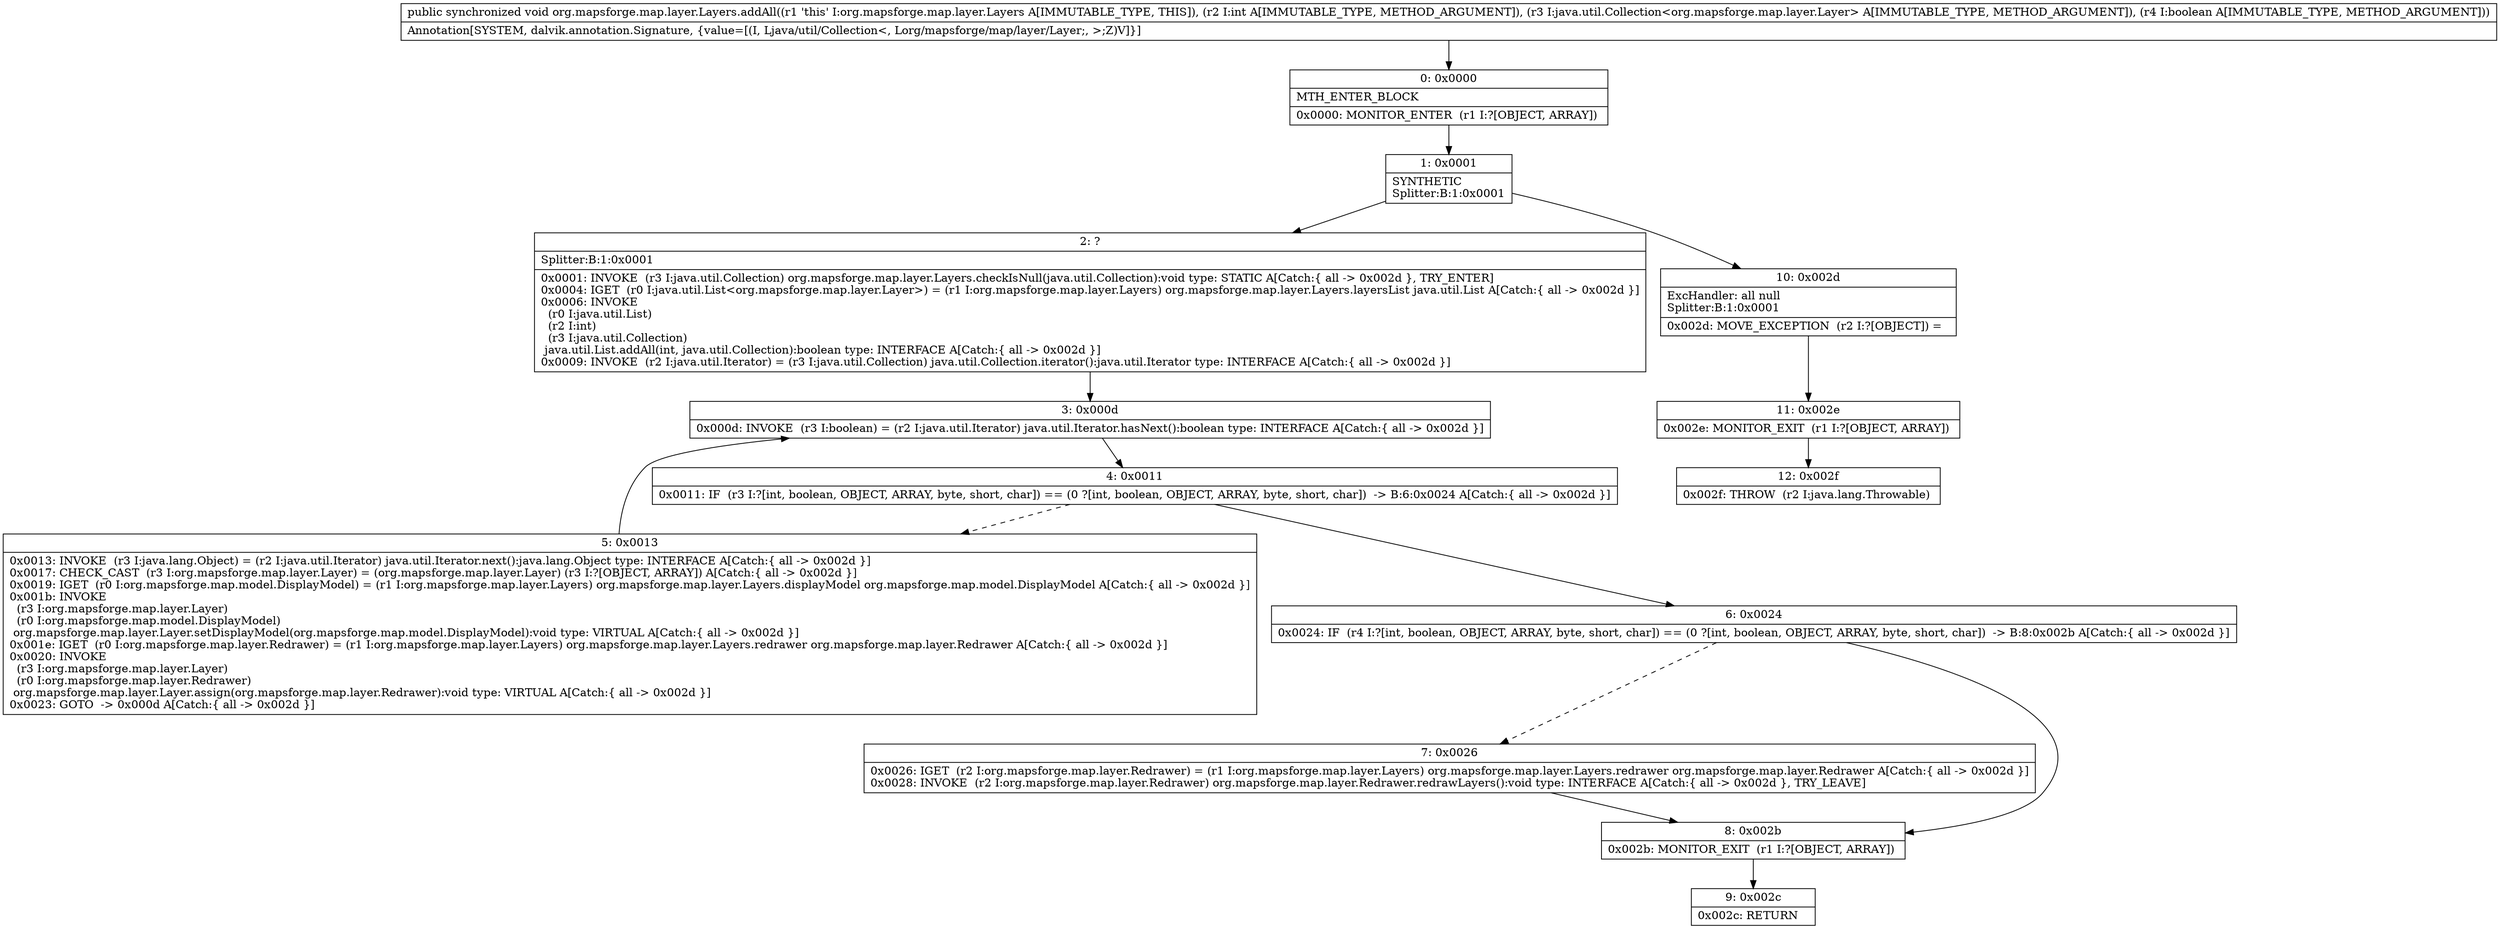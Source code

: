 digraph "CFG fororg.mapsforge.map.layer.Layers.addAll(ILjava\/util\/Collection;Z)V" {
Node_0 [shape=record,label="{0\:\ 0x0000|MTH_ENTER_BLOCK\l|0x0000: MONITOR_ENTER  (r1 I:?[OBJECT, ARRAY]) \l}"];
Node_1 [shape=record,label="{1\:\ 0x0001|SYNTHETIC\lSplitter:B:1:0x0001\l}"];
Node_2 [shape=record,label="{2\:\ ?|Splitter:B:1:0x0001\l|0x0001: INVOKE  (r3 I:java.util.Collection) org.mapsforge.map.layer.Layers.checkIsNull(java.util.Collection):void type: STATIC A[Catch:\{ all \-\> 0x002d \}, TRY_ENTER]\l0x0004: IGET  (r0 I:java.util.List\<org.mapsforge.map.layer.Layer\>) = (r1 I:org.mapsforge.map.layer.Layers) org.mapsforge.map.layer.Layers.layersList java.util.List A[Catch:\{ all \-\> 0x002d \}]\l0x0006: INVOKE  \l  (r0 I:java.util.List)\l  (r2 I:int)\l  (r3 I:java.util.Collection)\l java.util.List.addAll(int, java.util.Collection):boolean type: INTERFACE A[Catch:\{ all \-\> 0x002d \}]\l0x0009: INVOKE  (r2 I:java.util.Iterator) = (r3 I:java.util.Collection) java.util.Collection.iterator():java.util.Iterator type: INTERFACE A[Catch:\{ all \-\> 0x002d \}]\l}"];
Node_3 [shape=record,label="{3\:\ 0x000d|0x000d: INVOKE  (r3 I:boolean) = (r2 I:java.util.Iterator) java.util.Iterator.hasNext():boolean type: INTERFACE A[Catch:\{ all \-\> 0x002d \}]\l}"];
Node_4 [shape=record,label="{4\:\ 0x0011|0x0011: IF  (r3 I:?[int, boolean, OBJECT, ARRAY, byte, short, char]) == (0 ?[int, boolean, OBJECT, ARRAY, byte, short, char])  \-\> B:6:0x0024 A[Catch:\{ all \-\> 0x002d \}]\l}"];
Node_5 [shape=record,label="{5\:\ 0x0013|0x0013: INVOKE  (r3 I:java.lang.Object) = (r2 I:java.util.Iterator) java.util.Iterator.next():java.lang.Object type: INTERFACE A[Catch:\{ all \-\> 0x002d \}]\l0x0017: CHECK_CAST  (r3 I:org.mapsforge.map.layer.Layer) = (org.mapsforge.map.layer.Layer) (r3 I:?[OBJECT, ARRAY]) A[Catch:\{ all \-\> 0x002d \}]\l0x0019: IGET  (r0 I:org.mapsforge.map.model.DisplayModel) = (r1 I:org.mapsforge.map.layer.Layers) org.mapsforge.map.layer.Layers.displayModel org.mapsforge.map.model.DisplayModel A[Catch:\{ all \-\> 0x002d \}]\l0x001b: INVOKE  \l  (r3 I:org.mapsforge.map.layer.Layer)\l  (r0 I:org.mapsforge.map.model.DisplayModel)\l org.mapsforge.map.layer.Layer.setDisplayModel(org.mapsforge.map.model.DisplayModel):void type: VIRTUAL A[Catch:\{ all \-\> 0x002d \}]\l0x001e: IGET  (r0 I:org.mapsforge.map.layer.Redrawer) = (r1 I:org.mapsforge.map.layer.Layers) org.mapsforge.map.layer.Layers.redrawer org.mapsforge.map.layer.Redrawer A[Catch:\{ all \-\> 0x002d \}]\l0x0020: INVOKE  \l  (r3 I:org.mapsforge.map.layer.Layer)\l  (r0 I:org.mapsforge.map.layer.Redrawer)\l org.mapsforge.map.layer.Layer.assign(org.mapsforge.map.layer.Redrawer):void type: VIRTUAL A[Catch:\{ all \-\> 0x002d \}]\l0x0023: GOTO  \-\> 0x000d A[Catch:\{ all \-\> 0x002d \}]\l}"];
Node_6 [shape=record,label="{6\:\ 0x0024|0x0024: IF  (r4 I:?[int, boolean, OBJECT, ARRAY, byte, short, char]) == (0 ?[int, boolean, OBJECT, ARRAY, byte, short, char])  \-\> B:8:0x002b A[Catch:\{ all \-\> 0x002d \}]\l}"];
Node_7 [shape=record,label="{7\:\ 0x0026|0x0026: IGET  (r2 I:org.mapsforge.map.layer.Redrawer) = (r1 I:org.mapsforge.map.layer.Layers) org.mapsforge.map.layer.Layers.redrawer org.mapsforge.map.layer.Redrawer A[Catch:\{ all \-\> 0x002d \}]\l0x0028: INVOKE  (r2 I:org.mapsforge.map.layer.Redrawer) org.mapsforge.map.layer.Redrawer.redrawLayers():void type: INTERFACE A[Catch:\{ all \-\> 0x002d \}, TRY_LEAVE]\l}"];
Node_8 [shape=record,label="{8\:\ 0x002b|0x002b: MONITOR_EXIT  (r1 I:?[OBJECT, ARRAY]) \l}"];
Node_9 [shape=record,label="{9\:\ 0x002c|0x002c: RETURN   \l}"];
Node_10 [shape=record,label="{10\:\ 0x002d|ExcHandler: all null\lSplitter:B:1:0x0001\l|0x002d: MOVE_EXCEPTION  (r2 I:?[OBJECT]) =  \l}"];
Node_11 [shape=record,label="{11\:\ 0x002e|0x002e: MONITOR_EXIT  (r1 I:?[OBJECT, ARRAY]) \l}"];
Node_12 [shape=record,label="{12\:\ 0x002f|0x002f: THROW  (r2 I:java.lang.Throwable) \l}"];
MethodNode[shape=record,label="{public synchronized void org.mapsforge.map.layer.Layers.addAll((r1 'this' I:org.mapsforge.map.layer.Layers A[IMMUTABLE_TYPE, THIS]), (r2 I:int A[IMMUTABLE_TYPE, METHOD_ARGUMENT]), (r3 I:java.util.Collection\<org.mapsforge.map.layer.Layer\> A[IMMUTABLE_TYPE, METHOD_ARGUMENT]), (r4 I:boolean A[IMMUTABLE_TYPE, METHOD_ARGUMENT]))  | Annotation[SYSTEM, dalvik.annotation.Signature, \{value=[(I, Ljava\/util\/Collection\<, Lorg\/mapsforge\/map\/layer\/Layer;, \>;Z)V]\}]\l}"];
MethodNode -> Node_0;
Node_0 -> Node_1;
Node_1 -> Node_2;
Node_1 -> Node_10;
Node_2 -> Node_3;
Node_3 -> Node_4;
Node_4 -> Node_5[style=dashed];
Node_4 -> Node_6;
Node_5 -> Node_3;
Node_6 -> Node_7[style=dashed];
Node_6 -> Node_8;
Node_7 -> Node_8;
Node_8 -> Node_9;
Node_10 -> Node_11;
Node_11 -> Node_12;
}

